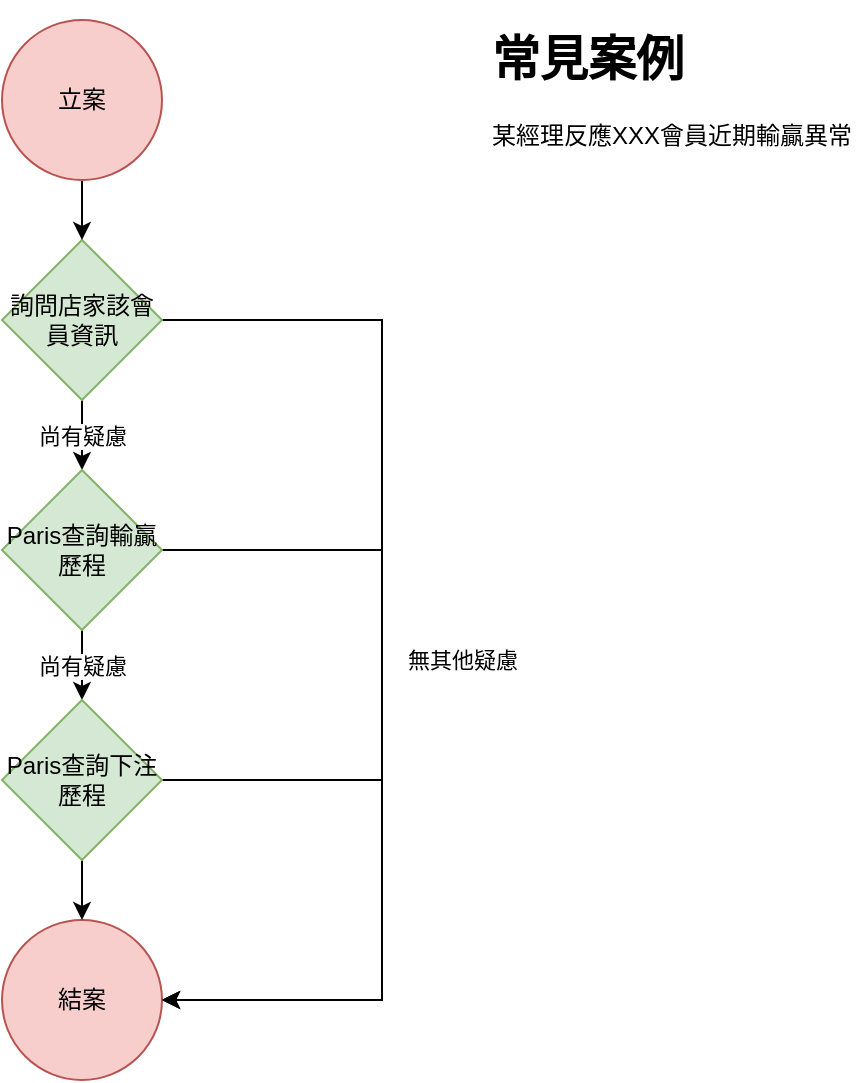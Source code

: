 <mxfile version="13.8.2" type="github">
  <diagram id="u1OFBZ_wsdvVigk9kQxi" name="異常客人查詢">
    <mxGraphModel dx="946" dy="614" grid="1" gridSize="10" guides="1" tooltips="1" connect="1" arrows="1" fold="1" page="1" pageScale="1" pageWidth="827" pageHeight="1169" math="0" shadow="0">
      <root>
        <mxCell id="0" />
        <mxCell id="1" parent="0" />
        <mxCell id="0Ia2CwPW3c3o2S4HfaaG-7" value="無其他疑慮" style="edgeStyle=orthogonalEdgeStyle;rounded=0;orthogonalLoop=1;jettySize=auto;html=1;entryX=1;entryY=0.5;entryDx=0;entryDy=0;" edge="1" parent="1" source="0Ia2CwPW3c3o2S4HfaaG-1" target="0Ia2CwPW3c3o2S4HfaaG-6">
          <mxGeometry y="40" relative="1" as="geometry">
            <mxPoint x="430" y="520" as="targetPoint" />
            <Array as="points">
              <mxPoint x="480" y="190" />
              <mxPoint x="480" y="530" />
            </Array>
            <mxPoint as="offset" />
          </mxGeometry>
        </mxCell>
        <mxCell id="0Ia2CwPW3c3o2S4HfaaG-9" value="尚有疑慮&lt;br&gt;" style="edgeStyle=orthogonalEdgeStyle;rounded=0;orthogonalLoop=1;jettySize=auto;html=1;" edge="1" parent="1" source="0Ia2CwPW3c3o2S4HfaaG-1" target="0Ia2CwPW3c3o2S4HfaaG-8">
          <mxGeometry relative="1" as="geometry" />
        </mxCell>
        <mxCell id="0Ia2CwPW3c3o2S4HfaaG-1" value="詢問店家該會員資訊" style="rhombus;whiteSpace=wrap;html=1;fillColor=#d5e8d4;strokeColor=#82b366;" vertex="1" parent="1">
          <mxGeometry x="290" y="150" width="80" height="80" as="geometry" />
        </mxCell>
        <mxCell id="0Ia2CwPW3c3o2S4HfaaG-4" value="" style="edgeStyle=orthogonalEdgeStyle;rounded=0;orthogonalLoop=1;jettySize=auto;html=1;" edge="1" parent="1" source="0Ia2CwPW3c3o2S4HfaaG-3" target="0Ia2CwPW3c3o2S4HfaaG-1">
          <mxGeometry relative="1" as="geometry" />
        </mxCell>
        <mxCell id="0Ia2CwPW3c3o2S4HfaaG-3" value="立案" style="ellipse;whiteSpace=wrap;html=1;aspect=fixed;fillColor=#f8cecc;strokeColor=#b85450;" vertex="1" parent="1">
          <mxGeometry x="290" y="40" width="80" height="80" as="geometry" />
        </mxCell>
        <mxCell id="0Ia2CwPW3c3o2S4HfaaG-5" value="&lt;h1&gt;常見案例&lt;/h1&gt;&lt;p&gt;某經理反應XXX會員近期輸贏異常&lt;/p&gt;" style="text;html=1;strokeColor=none;fillColor=none;spacing=5;spacingTop=-20;whiteSpace=wrap;overflow=hidden;rounded=0;" vertex="1" parent="1">
          <mxGeometry x="530" y="40" width="190" height="120" as="geometry" />
        </mxCell>
        <mxCell id="0Ia2CwPW3c3o2S4HfaaG-6" value="結案" style="ellipse;whiteSpace=wrap;html=1;aspect=fixed;fillColor=#f8cecc;strokeColor=#b85450;" vertex="1" parent="1">
          <mxGeometry x="290" y="490" width="80" height="80" as="geometry" />
        </mxCell>
        <mxCell id="0Ia2CwPW3c3o2S4HfaaG-11" value="尚有疑慮" style="edgeStyle=orthogonalEdgeStyle;rounded=0;orthogonalLoop=1;jettySize=auto;html=1;" edge="1" parent="1" source="0Ia2CwPW3c3o2S4HfaaG-8" target="0Ia2CwPW3c3o2S4HfaaG-10">
          <mxGeometry relative="1" as="geometry" />
        </mxCell>
        <mxCell id="0Ia2CwPW3c3o2S4HfaaG-13" style="edgeStyle=orthogonalEdgeStyle;rounded=0;orthogonalLoop=1;jettySize=auto;html=1;entryX=1;entryY=0.5;entryDx=0;entryDy=0;" edge="1" parent="1" source="0Ia2CwPW3c3o2S4HfaaG-8" target="0Ia2CwPW3c3o2S4HfaaG-6">
          <mxGeometry relative="1" as="geometry">
            <mxPoint x="540" y="590" as="targetPoint" />
            <Array as="points">
              <mxPoint x="480" y="305" />
              <mxPoint x="480" y="530" />
            </Array>
          </mxGeometry>
        </mxCell>
        <mxCell id="0Ia2CwPW3c3o2S4HfaaG-8" value="Paris查詢輸贏歷程" style="rhombus;whiteSpace=wrap;html=1;fillColor=#d5e8d4;strokeColor=#82b366;" vertex="1" parent="1">
          <mxGeometry x="290" y="265" width="80" height="80" as="geometry" />
        </mxCell>
        <mxCell id="0Ia2CwPW3c3o2S4HfaaG-12" value="" style="edgeStyle=orthogonalEdgeStyle;rounded=0;orthogonalLoop=1;jettySize=auto;html=1;" edge="1" parent="1" source="0Ia2CwPW3c3o2S4HfaaG-10" target="0Ia2CwPW3c3o2S4HfaaG-6">
          <mxGeometry relative="1" as="geometry" />
        </mxCell>
        <mxCell id="0Ia2CwPW3c3o2S4HfaaG-14" style="edgeStyle=orthogonalEdgeStyle;rounded=0;orthogonalLoop=1;jettySize=auto;html=1;entryX=1;entryY=0.5;entryDx=0;entryDy=0;" edge="1" parent="1" source="0Ia2CwPW3c3o2S4HfaaG-10" target="0Ia2CwPW3c3o2S4HfaaG-6">
          <mxGeometry relative="1" as="geometry">
            <mxPoint x="380" y="530" as="targetPoint" />
            <Array as="points">
              <mxPoint x="480" y="420" />
              <mxPoint x="480" y="530" />
            </Array>
          </mxGeometry>
        </mxCell>
        <mxCell id="0Ia2CwPW3c3o2S4HfaaG-10" value="Paris查詢下注歷程" style="rhombus;whiteSpace=wrap;html=1;fillColor=#d5e8d4;strokeColor=#82b366;" vertex="1" parent="1">
          <mxGeometry x="290" y="380" width="80" height="80" as="geometry" />
        </mxCell>
      </root>
    </mxGraphModel>
  </diagram>
</mxfile>
